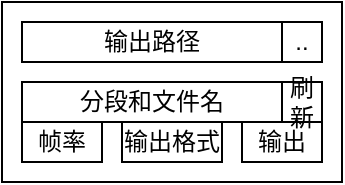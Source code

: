 <mxfile version="14.1.8" type="device"><diagram id="W-yHF7nljDYja1tMFaxk" name="第 1 页"><mxGraphModel dx="1086" dy="700" grid="1" gridSize="10" guides="1" tooltips="1" connect="1" arrows="1" fold="1" page="1" pageScale="1" pageWidth="827" pageHeight="1169" math="0" shadow="0"><root><mxCell id="0"/><mxCell id="1" parent="0"/><mxCell id="vD6lWKEAKOVlOvdkKDzE-1" value="" style="rounded=0;whiteSpace=wrap;html=1;" vertex="1" parent="1"><mxGeometry x="130" y="80" width="170" height="90" as="geometry"/></mxCell><mxCell id="vD6lWKEAKOVlOvdkKDzE-2" value="输出路径" style="rounded=0;whiteSpace=wrap;html=1;" vertex="1" parent="1"><mxGeometry x="140" y="90" width="130" height="20" as="geometry"/></mxCell><mxCell id="vD6lWKEAKOVlOvdkKDzE-3" value="输出格式" style="rounded=0;whiteSpace=wrap;html=1;" vertex="1" parent="1"><mxGeometry x="190" y="140" width="50" height="20" as="geometry"/></mxCell><mxCell id="vD6lWKEAKOVlOvdkKDzE-4" value=".." style="rounded=0;whiteSpace=wrap;html=1;" vertex="1" parent="1"><mxGeometry x="270" y="90" width="20" height="20" as="geometry"/></mxCell><mxCell id="vD6lWKEAKOVlOvdkKDzE-8" value="帧率" style="rounded=0;whiteSpace=wrap;html=1;" vertex="1" parent="1"><mxGeometry x="140" y="140" width="40" height="20" as="geometry"/></mxCell><mxCell id="vD6lWKEAKOVlOvdkKDzE-9" value="输出" style="rounded=0;whiteSpace=wrap;html=1;" vertex="1" parent="1"><mxGeometry x="250" y="140" width="40" height="20" as="geometry"/></mxCell><mxCell id="vD6lWKEAKOVlOvdkKDzE-10" value="分段和文件名" style="rounded=0;whiteSpace=wrap;html=1;" vertex="1" parent="1"><mxGeometry x="140" y="120" width="130" height="20" as="geometry"/></mxCell><mxCell id="vD6lWKEAKOVlOvdkKDzE-11" value="刷新" style="rounded=0;whiteSpace=wrap;html=1;" vertex="1" parent="1"><mxGeometry x="270" y="120" width="20" height="20" as="geometry"/></mxCell></root></mxGraphModel></diagram></mxfile>